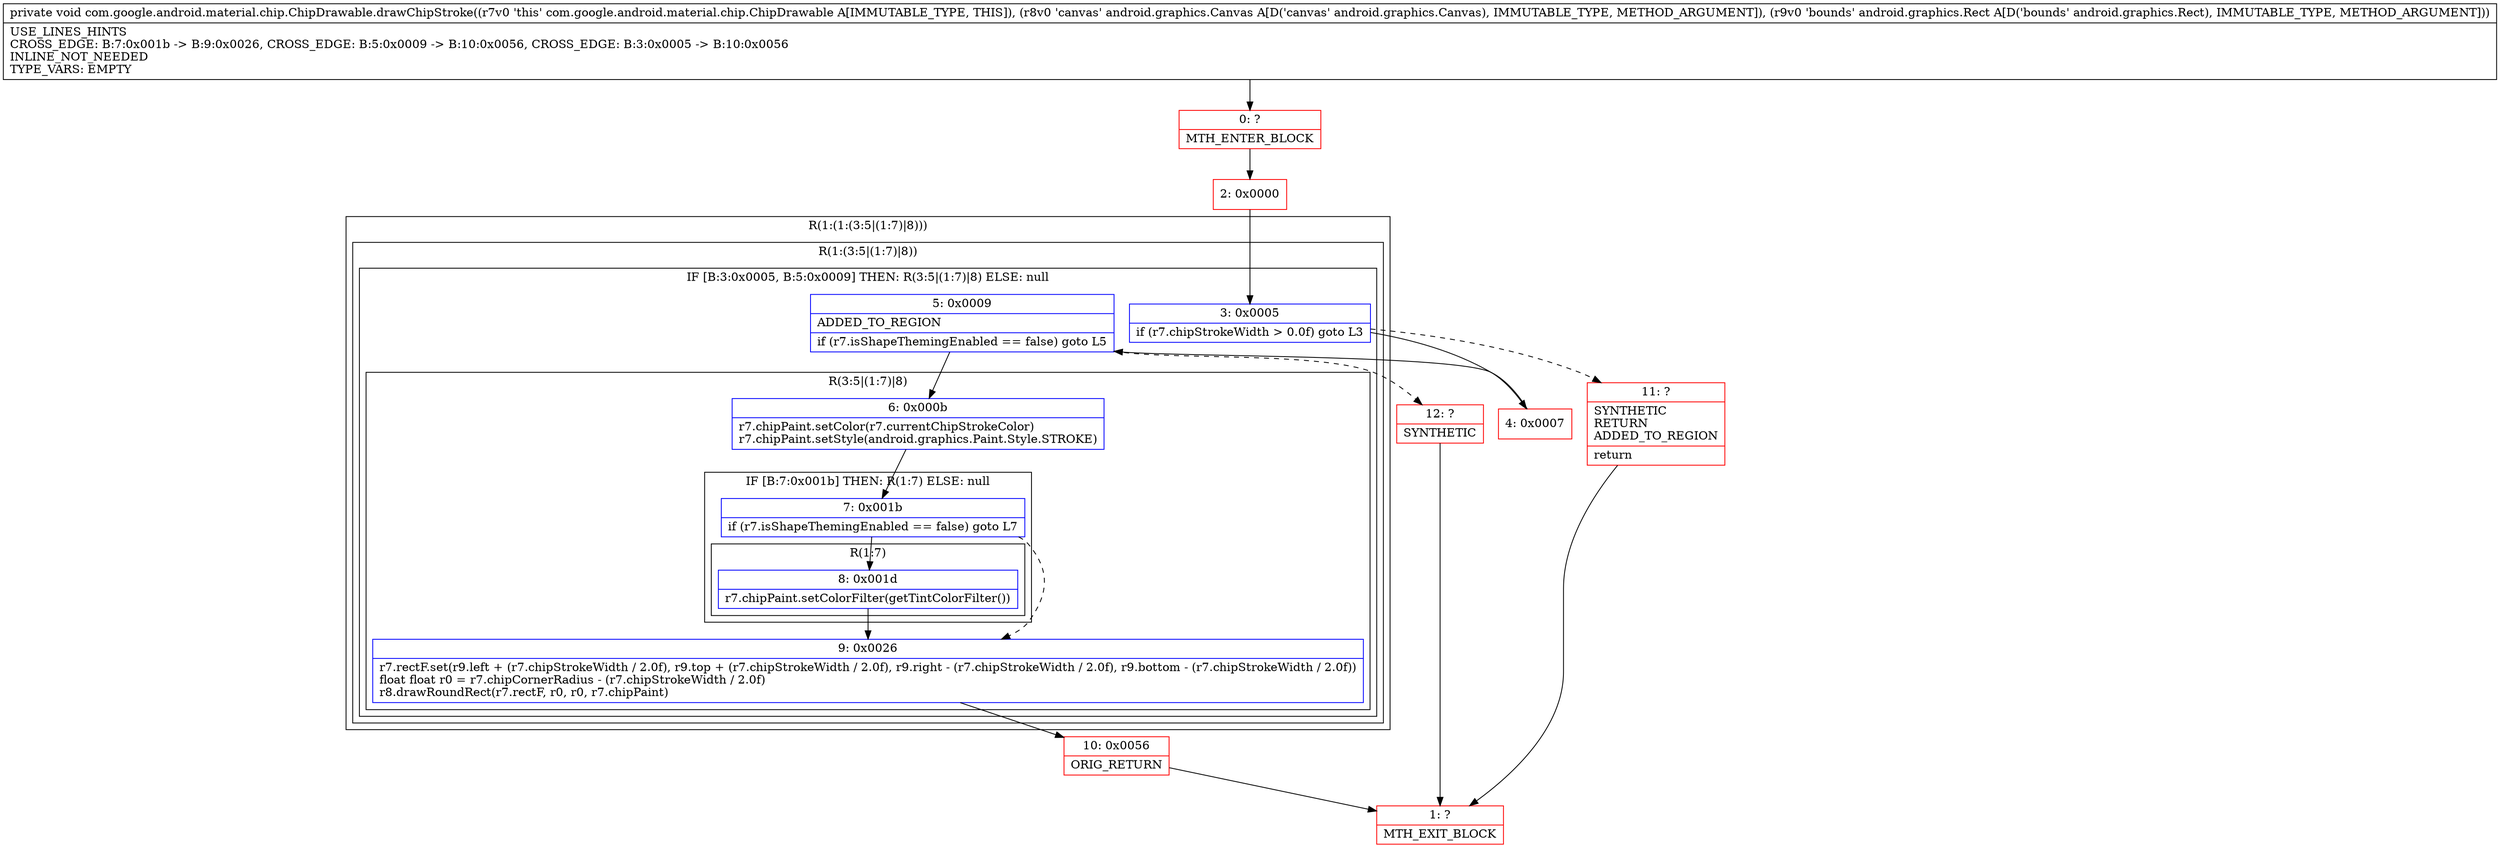 digraph "CFG forcom.google.android.material.chip.ChipDrawable.drawChipStroke(Landroid\/graphics\/Canvas;Landroid\/graphics\/Rect;)V" {
subgraph cluster_Region_412203680 {
label = "R(1:(1:(3:5|(1:7)|8)))";
node [shape=record,color=blue];
subgraph cluster_Region_814902463 {
label = "R(1:(3:5|(1:7)|8))";
node [shape=record,color=blue];
subgraph cluster_IfRegion_1626639963 {
label = "IF [B:3:0x0005, B:5:0x0009] THEN: R(3:5|(1:7)|8) ELSE: null";
node [shape=record,color=blue];
Node_3 [shape=record,label="{3\:\ 0x0005|if (r7.chipStrokeWidth \> 0.0f) goto L3\l}"];
Node_5 [shape=record,label="{5\:\ 0x0009|ADDED_TO_REGION\l|if (r7.isShapeThemingEnabled == false) goto L5\l}"];
subgraph cluster_Region_1240921927 {
label = "R(3:5|(1:7)|8)";
node [shape=record,color=blue];
Node_6 [shape=record,label="{6\:\ 0x000b|r7.chipPaint.setColor(r7.currentChipStrokeColor)\lr7.chipPaint.setStyle(android.graphics.Paint.Style.STROKE)\l}"];
subgraph cluster_IfRegion_1848195847 {
label = "IF [B:7:0x001b] THEN: R(1:7) ELSE: null";
node [shape=record,color=blue];
Node_7 [shape=record,label="{7\:\ 0x001b|if (r7.isShapeThemingEnabled == false) goto L7\l}"];
subgraph cluster_Region_2079906008 {
label = "R(1:7)";
node [shape=record,color=blue];
Node_8 [shape=record,label="{8\:\ 0x001d|r7.chipPaint.setColorFilter(getTintColorFilter())\l}"];
}
}
Node_9 [shape=record,label="{9\:\ 0x0026|r7.rectF.set(r9.left + (r7.chipStrokeWidth \/ 2.0f), r9.top + (r7.chipStrokeWidth \/ 2.0f), r9.right \- (r7.chipStrokeWidth \/ 2.0f), r9.bottom \- (r7.chipStrokeWidth \/ 2.0f))\lfloat float r0 = r7.chipCornerRadius \- (r7.chipStrokeWidth \/ 2.0f)\lr8.drawRoundRect(r7.rectF, r0, r0, r7.chipPaint)\l}"];
}
}
}
}
Node_0 [shape=record,color=red,label="{0\:\ ?|MTH_ENTER_BLOCK\l}"];
Node_2 [shape=record,color=red,label="{2\:\ 0x0000}"];
Node_4 [shape=record,color=red,label="{4\:\ 0x0007}"];
Node_10 [shape=record,color=red,label="{10\:\ 0x0056|ORIG_RETURN\l}"];
Node_1 [shape=record,color=red,label="{1\:\ ?|MTH_EXIT_BLOCK\l}"];
Node_12 [shape=record,color=red,label="{12\:\ ?|SYNTHETIC\l}"];
Node_11 [shape=record,color=red,label="{11\:\ ?|SYNTHETIC\lRETURN\lADDED_TO_REGION\l|return\l}"];
MethodNode[shape=record,label="{private void com.google.android.material.chip.ChipDrawable.drawChipStroke((r7v0 'this' com.google.android.material.chip.ChipDrawable A[IMMUTABLE_TYPE, THIS]), (r8v0 'canvas' android.graphics.Canvas A[D('canvas' android.graphics.Canvas), IMMUTABLE_TYPE, METHOD_ARGUMENT]), (r9v0 'bounds' android.graphics.Rect A[D('bounds' android.graphics.Rect), IMMUTABLE_TYPE, METHOD_ARGUMENT]))  | USE_LINES_HINTS\lCROSS_EDGE: B:7:0x001b \-\> B:9:0x0026, CROSS_EDGE: B:5:0x0009 \-\> B:10:0x0056, CROSS_EDGE: B:3:0x0005 \-\> B:10:0x0056\lINLINE_NOT_NEEDED\lTYPE_VARS: EMPTY\l}"];
MethodNode -> Node_0;Node_3 -> Node_4;
Node_3 -> Node_11[style=dashed];
Node_5 -> Node_6;
Node_5 -> Node_12[style=dashed];
Node_6 -> Node_7;
Node_7 -> Node_8;
Node_7 -> Node_9[style=dashed];
Node_8 -> Node_9;
Node_9 -> Node_10;
Node_0 -> Node_2;
Node_2 -> Node_3;
Node_4 -> Node_5;
Node_10 -> Node_1;
Node_12 -> Node_1;
Node_11 -> Node_1;
}

